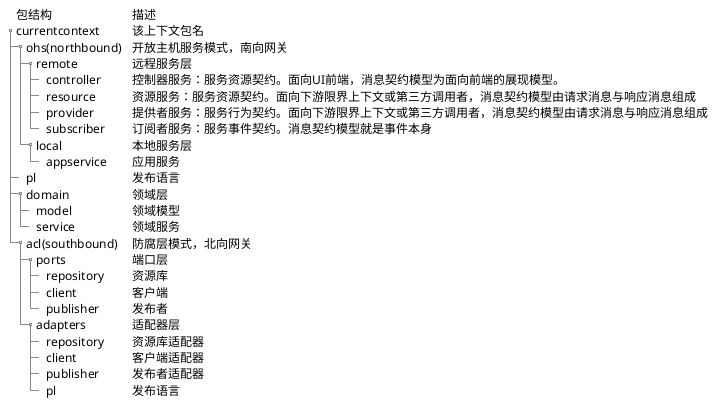 @startsalt
{
    {T
    + 包结构                 | 描述
    + currentcontext        | 该上下文包名
    ++ ohs(northbound)      | 开放主机服务模式，南向网关
    +++ remote              | 远程服务层
    ++++ controller         | 控制器服务：服务资源契约。面向UI前端，消息契约模型为面向前端的展现模型。
    ++++ resource           | 资源服务：服务资源契约。面向下游限界上下文或第三方调用者，消息契约模型由请求消息与响应消息组成
    ++++ provider           | 提供者服务：服务行为契约。面向下游限界上下文或第三方调用者，消息契约模型由请求消息与响应消息组成
    ++++ subscriber         | 订阅者服务：服务事件契约。消息契约模型就是事件本身
    +++ local               | 本地服务层
    ++++ appservice         | 应用服务
    ++ pl                   | 发布语言
    ++ domain               | 领域层
    +++ model               | 领域模型
    +++ service             | 领域服务
    ++ acl(southbound)      | 防腐层模式，北向网关
    +++ ports               | 端口层
    ++++ repository         | 资源库
    ++++ client             | 客户端
    ++++ publisher          | 发布者
    +++ adapters            | 适配器层
    ++++ repository         | 资源库适配器
    ++++ client             | 客户端适配器
    ++++ publisher          | 发布者适配器
    ++++ pl                 | 发布语言
    }
}
@endsalt

@startsalt
{
    {T
    + 包结构                 | 描述
    + order                 | 该上下文包名
    ++ start                | 远程服务层
    ++++ controller         | 控制器服务：服务资源契约。面向UI前端，消息契约模型为面向前端的展现模型。
    ++++ service            | 应用服务
    ++ service              | 本地服务层
    ++ domain               | 领域层
    +++ model               | 领域模型
    +++ manager             | 领域服务
    ++ client               | 端口层
    ++++ repository         | 资源库
    ++++ adapters           | 适配器层
    ++++ acl                | 防腐层
    }
}
@endsalt

@startuml

cloud "com.shuhuan.ipaas.utils" {

    folder "domain"{
        interface Identity<T> extends Serializable{
            T value();
        }

        interface RandomIdentity<T> extends Identity{
            T next();
        }
        class UUIDIdentity<T> implements RandomIdentity{}

        class SnowFlowIdentity<T> implements RandomIdentity{
        }
        interface AggregateRoot<T>{

        }
        interface ID extends Identity{}
        interface Entity<T>{
          ID identity();
          boolean sameIdentityAs(T other);
        }
        ID *-- Entity
        interface ValueObject<T>{
          boolean sameValueAs(T other);
          T copy();
        }
        abstract class ValueObjectSupport<T extends ValueObject<T>> implements ValueObject {

        }
        abstract class DomainEvent<T>{
          boolean sameEventAs(T other);
        }
        class Effective{
            Date effectiveBegin;//生效开始时间
            Date effectiveEnd;//生效结束时间
            String effectiveValue;//有效期
            String effectiveUnit;//有效期单位
        }
        class Owner{
          Integer ownerType;//归属类型
          Integer ownerId;//归属id
        }
        class Deposit{
          Integer totalAmount;//总额
          Integer balance;//余额
          String  unit;//单位
        }

    }

    folder "exception"{
        class IpaasInfrastructureException extends Exception{}
    }
    folder "event"{
        interface EventPublisher{}
        interface EventSubscriber{}
    }
    folder "Repository"{

        interface Repository<E extends AggregateRoot, ID extends Identity> {
            Optional<E> findById(ID id);
            List<E> findAll();
            List<E> findAllMatching(Criteria criteria);

            boolean exists(ID id);

            void save(E entity);
            void saveAll(Collection<? extends E> entities);

            void remove(ID id);
            void removeAll(Collection<? extends E> entities);
            void removeAllMatching(Criteria criteria);
        }
        Repository *-- Identity
        Repository *-- AggregateRoot
    }


}
@enduml

@startuml
cloud "com.shuhuan.ipaas.market.ordercontext"{
    package northbound{
        package remote{
            package controller{
                class OrderController{}
            }
            package provider{
                class OrderProvider{}
            }
            package subscriber{
                interface OrderEventSubscriber extends EventSubscriber{}
            }
        }

        package local{
            package appservice{
                class OrderAppService{}
                class NotificationService implements OrderEventSubscriber{}
            }

            package acl{
            }
        }
    }
    package domain{
        class OrderService{}
        class Order extends Entity{}
        class OrderDomainEvent extends DomainEvent{}
        class Order implements AggregateRoot{}
    }
    package southbound{
        package port{
            package client{
                interface InventoryClient{
                    check(Order order);
                    lock(Order order);
                    syncStock(Order order);

                }
            }
            package repository{
                interface OrderRepository extends Repository{}
            }
            package publisher{
                interface OrderEventPublisher extends EventPublisher{}
            }

        }
        package adapter{
            package clientAdapter{
                class InventoryClientAdapter implements InventoryClient{

                }
            }
            package repositoryAdapter{
                class OrderRepositoryAdapter implements OrderRepository{}
            }
            package publisherAdapter{
                class OrderEventPublisherAdapter implements OrderEventPublisher{

                }
            }
        }
    }
    OrderController *-- OrderAppService
    OrderAppService *-- OrderService
    OrderAppService *-- EventPublisher
    OrderService *-- OrderRepository
    InventoryClient *-- Order
}


@enduml

@startuml
folder "com.shuhuan.ipaas.market.start.instance" as start{



        package subscriber{
            class InstanceEventSubscriber implements EventSubscriber{
                //监听事件（包括引擎执行完成事件，订单完成事件）
                @Resource
                NotificationService notificationService;

                public void subscribe(String message);
            }
        }
        package provider{
            class InstanceProvider{
                @Resource
                InstanceAppService instanceAppService;
            }
        }
        package controller{
            class InstanceController{
                @Resource
                InstanceAppService instanceAppService;
            }
        }
        package appservice{
            class InstanceAppService{
                @Resource
                InstanceService instanceService;
            }
            class NotificationService implements InstanceEventSubscriber{
                @Resource
                InstanceService instanceService;

                public void handle(String message);
            }
        }

        package acl{
            class InstanceConverter{
                //DTO 与 DO 转换
                public static Instance convert2(InstanceDTO dto);
                public static InstanceDTO read4(Instance dto);
            }
        }
}

folder "com.shuhuan.ipaas.market.service.instance" as service{

    package domain{
        class InstanceQueryService{

            @Resource
            InstanceRepository instanceRepository;

            public Instance findById(InstanceId instanceId);
            public List<Instance> findAllMatching(Instance instance);

        }
        class InstanceService{

            @Resource
            InstanceRepository instanceRepository;

            public void newInstance(Instance instance);

            public void reduceAmount();

        }
        class Instance extends Entity implements AggregateRoot{

        }
        class InstanceFactory{
        	public static Instance create()
        	public static Instance create(String name)
        	public static Instance create(String id, String name)
        }
    }

    package repository{
        interface InstanceRepository extends Repository{}
    }

    InstanceController --> InstanceAppService
    InstanceProvider --> InstanceAppService
    InstanceAppService *-- InstanceConverter
    InstanceAppService --> InstanceService
    NotificationService --> InstanceService
    NotificationService --> InstanceQueryService
    InstanceService --> Repository
    InstanceService *-- Instance
    InstanceService *-- InstanceFactory
    InstanceQueryService --> Repository
    InstanceQueryService *-- Instance

}

@enduml


@startuml
cloud "com.shuhuan.ipaas.gateway" as gateway{
    package openapi{
         class OauthParam {

            @NotNull(message = "appKey must not null")
            String appKey;

            @NotNull(message = "groupId must not null")
            String groupId;

            String accessToken;

            @NotNull(message = "授权链接非法，参数timestamp缺失！")
            String timestamp;

            String method;

            String version;

        }
        class CheckUrlCodeParam extends OauthParam {

            @NotNull(message = "授权链接非法，参数preCode缺失！")
            private String urlCode;

            @NotNull(message = "跳转地址非法，参数redirectUrl缺失！")
            private String redirectUrl;
        }

        class ConfirmAuthParam extends OauthParam {

            @NotNull(message = "跳转地址非法，参数redirectUrl缺失！")
            private String redirectUrl;
        }

        class GetAccessTokenParam extends OauthParam {

            @NotNull(message = "获取授权码非法，参数authCode缺失！")
            private String authCode;

        }

        class RefreshAccessTokenParam extends OauthParam {

            @NotNull(message = "刷新授权码非法，参数refreshToken缺失！")
            private String refreshToken;

        }

        class OauthUserVO{

            private String openId;

            private String tenantId;

            private String groupId;

            private String accessToken;

            private String refreshToken;

            private Date accessTokenExpired;

            private Date refreshTokenExpired;
        }

        class OauthController {

            @Resource
            private IpaasOauthService oauthService;

            public IpaasResult<Boolean> checkUrlCode(@RequestBody @Validated CheckUrlCodeParam checkUrlCodeParam);

            public IpaasResult<String> confirmAuth(@RequestBody @Validated ConfirmAuthParam confirmAuthParam);

            public IpaasResult<OauthUserVO> getAccessToken(@RequestBody @Validated GetAccessTokenParam getAccessTokenParam, @RequestHeader("sign") String sign);

            public IpaasResult<OauthUserVO> refreshAccessToken(@RequestBody @Validated RefreshAccessTokenParam refreshAccessTokenParam, @RequestHeader("sign") String sign);
       }
    }
    OauthController *-- OauthUserVO
    OauthController *-- CheckUrlCodeParam
    OauthController *-- ConfirmAuthParam
    OauthController *-- GetAccessTokenParam
    OauthController *-- RefreshAccessTokenParam



}
@enduml
@startuml
    package service.oauth{

        interface IpaasOauthService {

            Boolean checkUrlCode(BaseOauthValueObject baseOauthValueObject, String urlCode);

            String confirmAuth(BaseOauthValueObject baseOauthValueObject, String userId);

            OauthUserEntity getAccessToken(BaseOauthValueObject baseOauthValueObject, String authCode, String sign);

            OauthUserEntity refreshAccessToken(BaseOauthValueObject baseOauthValueObject, String refreshToken, String sign);

        }

        OauthController --> IpaasOauthService
        IpaasOauthService *-- AccessKeyEntity
        IpaasOauthService *-- OauthUserEntity

        class OauthUserEntity {

            private TokenValueObject token;

            private AccessInfoValueObject access;

            private OwnerValueObject owner;

            private GmtOperationValueObject gmtOperation;

            public static OauthUserEntity newOauthUser(String userId, AccessKeyEntity accessKeyEntity);

            public void reset();

            public void on(OauthUserEffectAccessTokenDomainEvent effectAccessToken);

            public void on(OauthUserEffectRefreshTokenDomainEvent effectRefreshToken);

            public void on(OauthUserInvalidRefreshTokenDomainEvent invalidRefreshToken);
        }

        class AccessKeyEntity {

            private AccessInfoValueObject access;

            private OwnerValueObject owner;

            private GmtOperationValueObject gmtOperation;

            private AuthCodeValueObject authCode;

            public void checkAuth(String timestamp, String redirectUrl);

            public void checkUrlCode(String timestamp, String redirectUrl, String urlCode);

            public void generateAuthCode(String userId);

            public void checkSign(Map<String, Object> inputParams, String appSecret, String sign);

            public void on(OauthUserEffectAuthCodeDomainEvent authCodeDomainEvent);

        }


        database ipaas{
            class AccessKeyDao{}
            class OauthUserDao{}
            IpaasOauthService --> AccessKeyDao
            IpaasOauthService --> OauthUserDao
        }

    }

@enduml


@startuml
cloud "com.shuhuan.ipaas.gateway" as gateway{
    package console{
         class TemplateFolderParam {

            private String appId;

            private String groupId;

            private String appKey;

            private String folderId;


        }

        class TemplateFolderVO{

            private String folderId;

            /**
             * template描述
             */
            private String templateDescription;

            /**
             * 模板关联的连接器名称
             */
            private List<String> templateConnectorNames;

            /**
             * 流程
             */
            private List<IpaasCaseTemplateVO> templateVOList;
        }

        class CaseTemplateController {

            @Resource
            IpaasCaseTemplateService ipaasCaseTemplateService;

            public IpaasResult<List<TemplateFolderVO>> describeTemplateFolders(@SpringQueryMap TemplateFolderParam param);

       }
    }
    CaseTemplateController *-- TemplateFolderVO
    CaseTemplateController *-- TemplateFolderParam
    CaseTemplateController *-- ipaasCaseTemplateService

}
@enduml


@startsalt
{
    {T
    + 包结构                 | 描述
    + com.huawang.ecolink.apps  | 生态app层
    ++ controllers                 | 接口控制层
    +++ rhapsody                | rhapsody控制层
    +++++ RhapsodyController         | Rhapsody转换控制类
    ++ service              | 服务层
    +++ rhapsody                | rhapsody服务层
    ++++ RhapsodyService         | Rhapsody转换服务类
    ++ common              | 公共组件层
    +++ MofAPI                | 服务调用类
    }
}
@endsalt